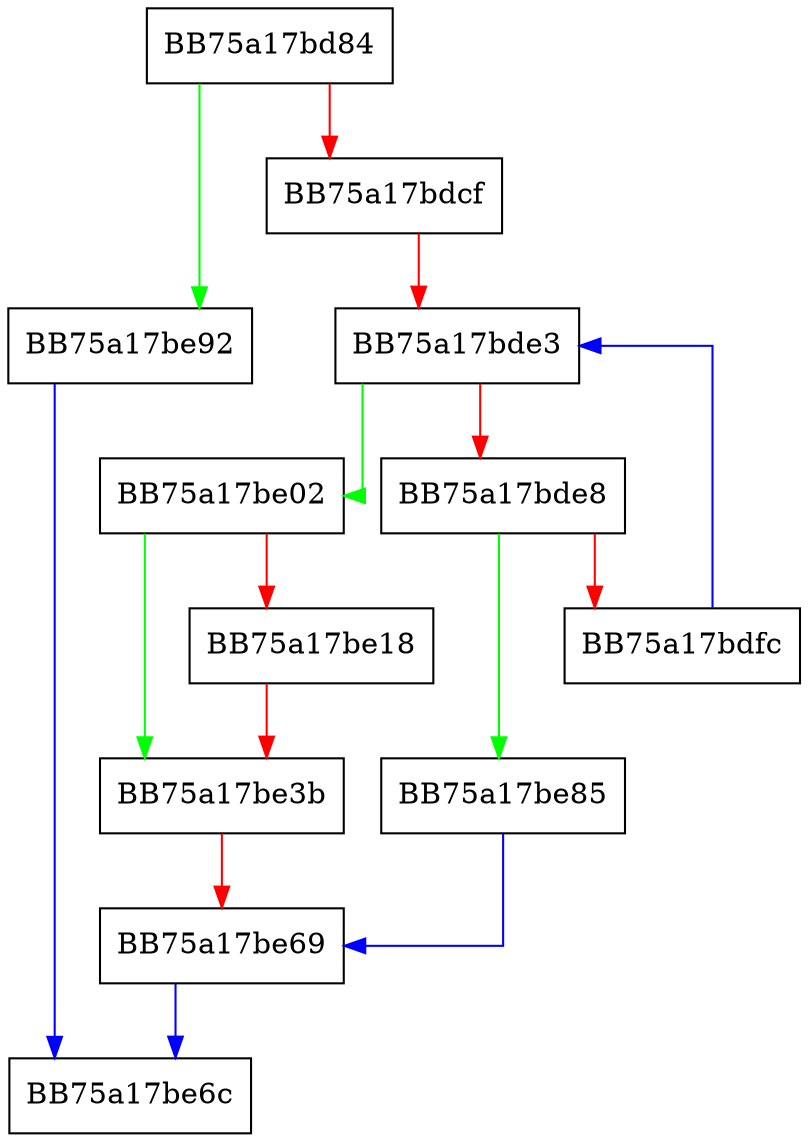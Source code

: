 digraph load {
  node [shape="box"];
  graph [splines=ortho];
  BB75a17bd84 -> BB75a17be92 [color="green"];
  BB75a17bd84 -> BB75a17bdcf [color="red"];
  BB75a17bdcf -> BB75a17bde3 [color="red"];
  BB75a17bde3 -> BB75a17be02 [color="green"];
  BB75a17bde3 -> BB75a17bde8 [color="red"];
  BB75a17bde8 -> BB75a17be85 [color="green"];
  BB75a17bde8 -> BB75a17bdfc [color="red"];
  BB75a17bdfc -> BB75a17bde3 [color="blue"];
  BB75a17be02 -> BB75a17be3b [color="green"];
  BB75a17be02 -> BB75a17be18 [color="red"];
  BB75a17be18 -> BB75a17be3b [color="red"];
  BB75a17be3b -> BB75a17be69 [color="red"];
  BB75a17be69 -> BB75a17be6c [color="blue"];
  BB75a17be85 -> BB75a17be69 [color="blue"];
  BB75a17be92 -> BB75a17be6c [color="blue"];
}